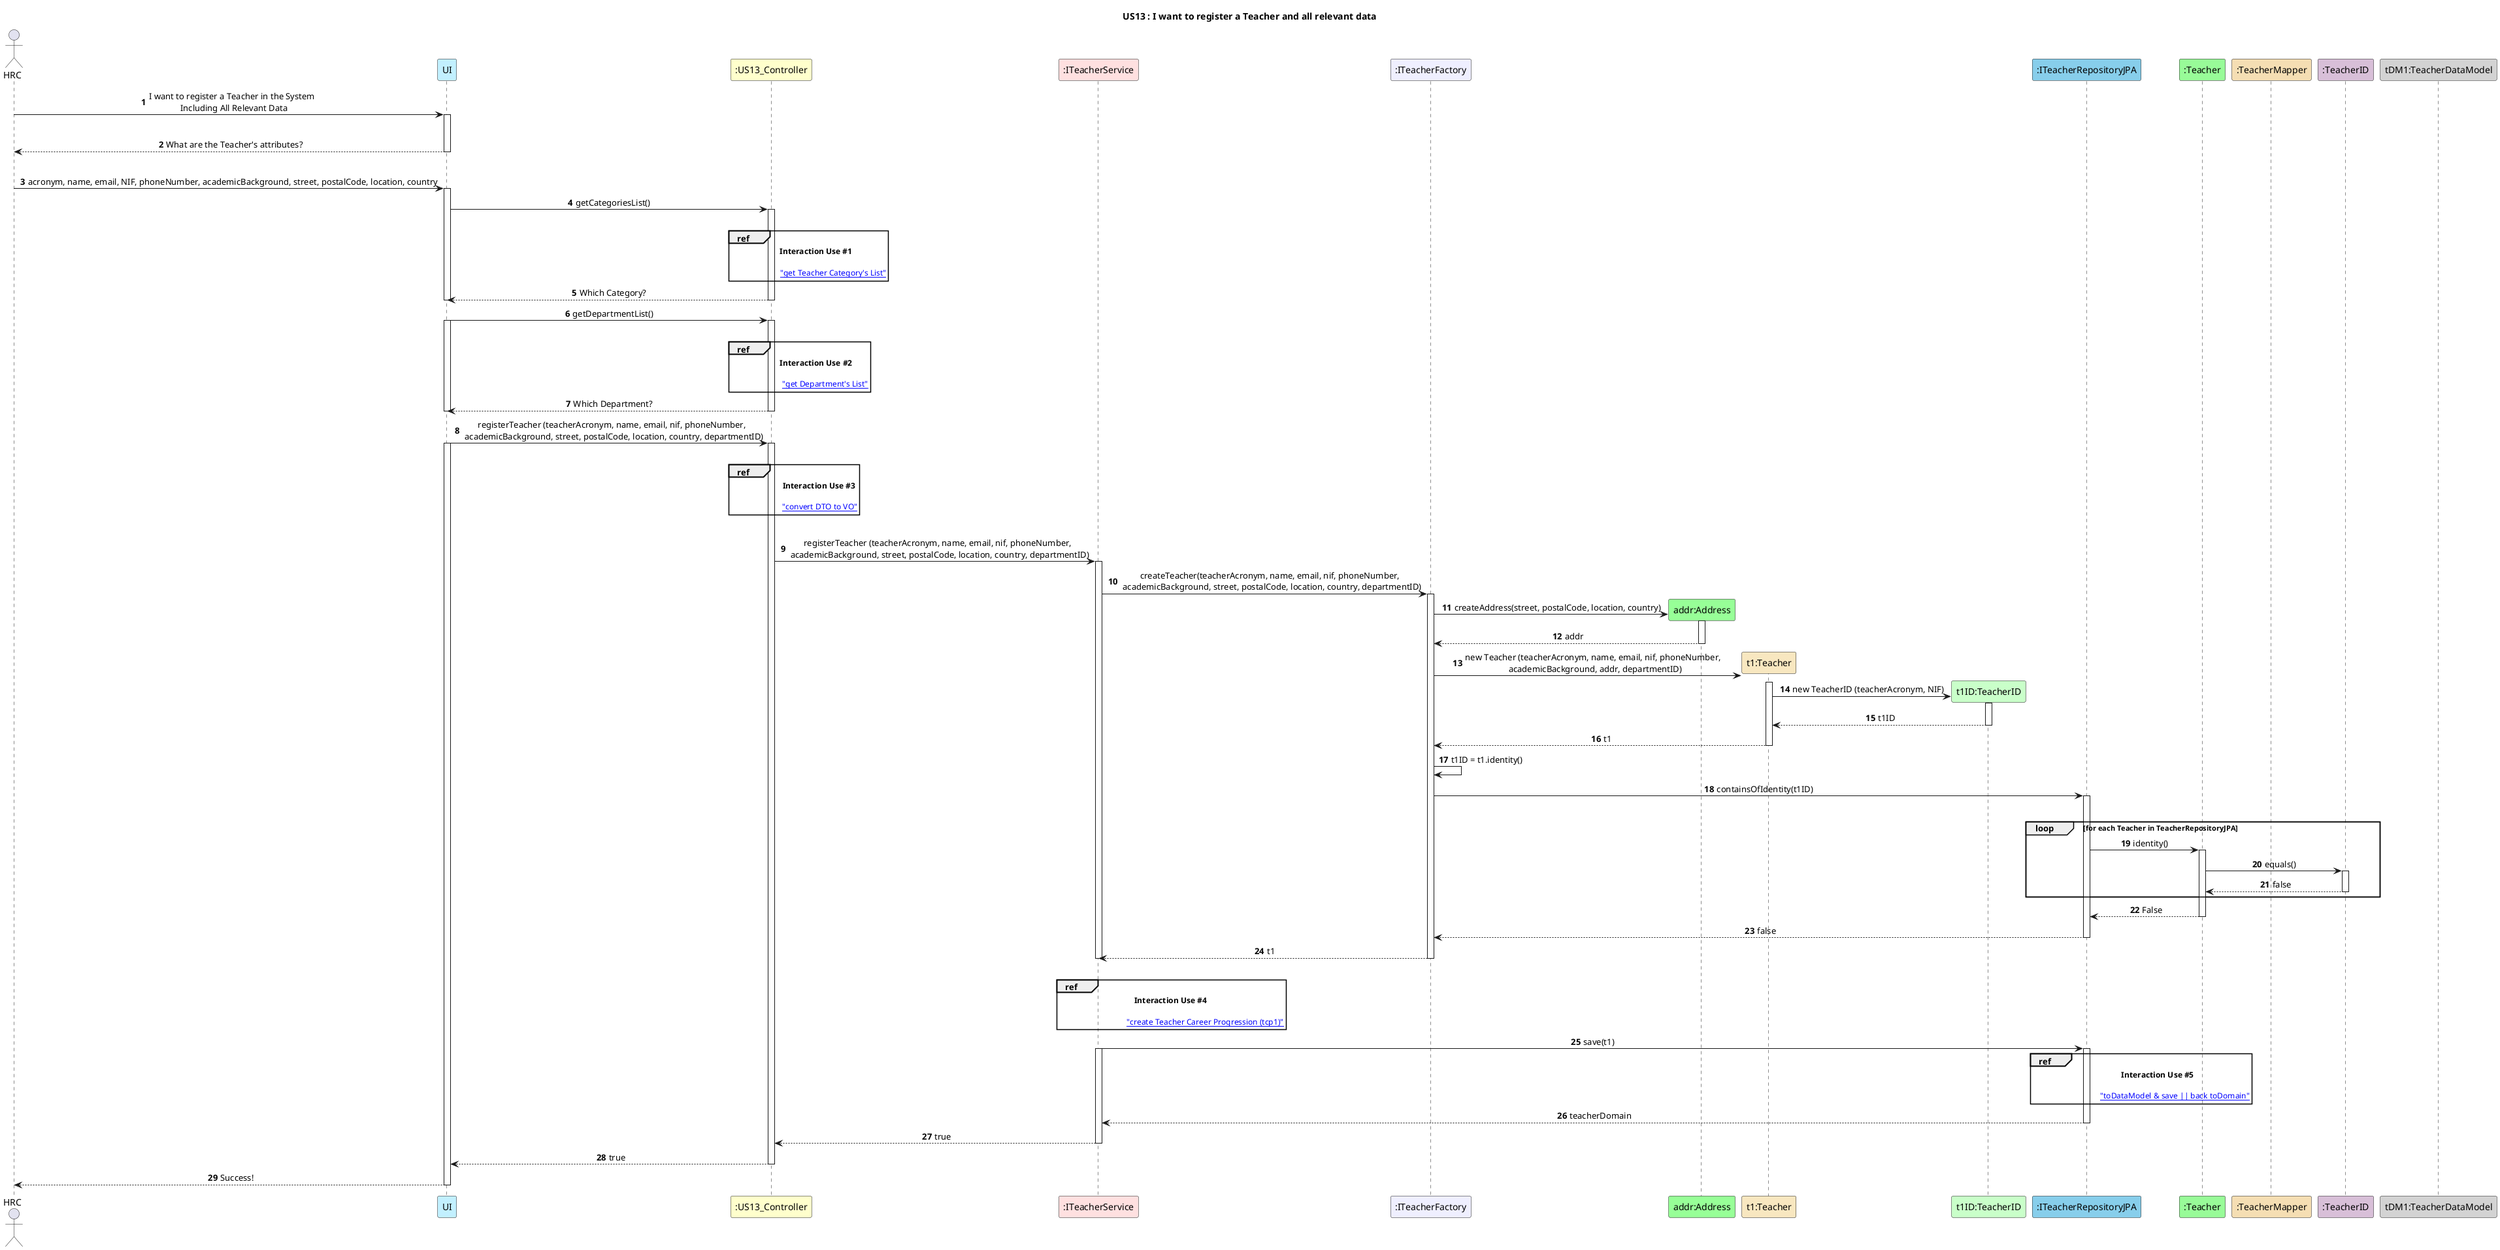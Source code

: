 @startuml

title US13 : I want to register a Teacher and all relevant data
skinparam sequenceMessageAlign center
autonumber

actor HRC as HRC
participant UI as UI #application
participant ":US13_Controller" as controller #business
'Ref#1 : get Teacher Category's list.
'Ref#2 : get Department's list.
participant ":ITeacherService" as IteacherService #implementation
participant ":ITeacherFactory" as IteacherFactory #motivation
participant "addr:Address" as addr #physical
participant "t1:Teacher" as t #strategy
participant "t1ID:TeacherID" as tID #technology
'Ref#3 : create Teacher Career Progression tcp1.
participant ":ITeacherRepositoryJPA" as IteacherRepoJPA #skyblue
participant ":Teacher" as teacher #palegreen
participant ":TeacherMapper" as tMapper #wheat
participant ":TeacherID" as teacherID #thistle
participant "tDM1:TeacherDataModel" as teacherDM #lightgray


HRC -> UI : I want to register a Teacher in the System \n Including All Relevant Data
|||
activate UI
UI --> HRC : What are the Teacher's attributes?
|||
deactivate UI
HRC -> UI : acronym, name, email, NIF, phoneNumber, academicBackground, street, postalCode, location, country
activate UI
UI -> controller : getCategoriesList()

activate controller
|||
ref over controller : \t **Interaction Use #1**  \n\n \t\t\t[[./US13_SD_Interaction_Use_#1.puml "get Teacher Category's List"]]
controller --> UI : Which Category?
deactivate controller
deactivate UI



UI -> controller : getDepartmentList()
activate UI
activate controller

|||
ref over controller : \t \t **Interaction Use #2** \n\n  \t\t\t [[./US13_SD_Interaction_Use_#2.puml "get Department's List"]]

controller --> UI : Which Department?
deactivate controller
deactivate UI



UI -> controller : registerTeacher (teacherAcronym, name, email, nif, phoneNumber, \n academicBackground, street, postalCode, location, country, departmentID)

|||
ref over controller : \t \t \t **Interaction Use #3** \n\n  \t\t\t [[./US13_SD_Interaction_Use_#3.puml "convert DTO to VO"]]
activate UI
|||
activate controller
controller -> IteacherService : registerTeacher (teacherAcronym, name, email, nif, phoneNumber, \n academicBackground, street, postalCode, location, country, departmentID)
activate IteacherService
IteacherService -> IteacherFactory : createTeacher(teacherAcronym, name, email, nif, phoneNumber, \n academicBackground, street, postalCode, location, country, departmentID)
activate IteacherFactory
IteacherFactory -> addr** : createAddress(street, postalCode, location, country)
activate addr
addr --> IteacherFactory : addr
deactivate addr

IteacherFactory -> t** : new Teacher (teacherAcronym, name, email, nif, phoneNumber, \n academicBackground, addr, departmentID)
activate t
t -> tID** : new TeacherID (teacherAcronym, NIF)
activate tID
tID --> t : t1ID
deactivate tID
t --> IteacherFactory : t1
deactivate t
IteacherFactory -> IteacherFactory : t1ID = t1.identity()
IteacherFactory -> IteacherRepoJPA : containsOfIdentity(t1ID)
activate IteacherRepoJPA
|||
loop for each Teacher in TeacherRepositoryJPA
    IteacherRepoJPA -> teacher : identity()
    activate teacher
    teacher -> teacherID : equals()
    activate teacherID
    teacherID --> teacher : false
    deactivate teacherID
end
    teacher --> IteacherRepoJPA : False
    deactivate teacher
IteacherRepoJPA --> IteacherFactory : false
deactivate IteacherRepoJPA


IteacherFactory --> IteacherService : t1
|||
ref over IteacherService : **Interaction Use #4** \n\n  \t\t\t\t [[./US13_SD_Interaction_Use_#4.puml "create Teacher Career Progression (tcp1)"]]


deactivate IteacherFactory
deactivate IteacherService


deactivate IteacherService
IteacherService -> IteacherRepoJPA : save(t1)
activate IteacherService
activate IteacherRepoJPA
ref over IteacherRepoJPA : \t \t **Interaction Use #5** \n \n \t \t \t \t [[./US13_SD_Interaction_Use_#5.puml "toDataModel & save || back toDomain"]]
IteacherRepoJPA --> IteacherService : teacherDomain
deactivate IteacherRepoJPA
IteacherService --> controller : true
deactivate IteacherService
controller --> UI : true
deactivate controller
UI --> HRC : Success!
deactivate UI

@enduml